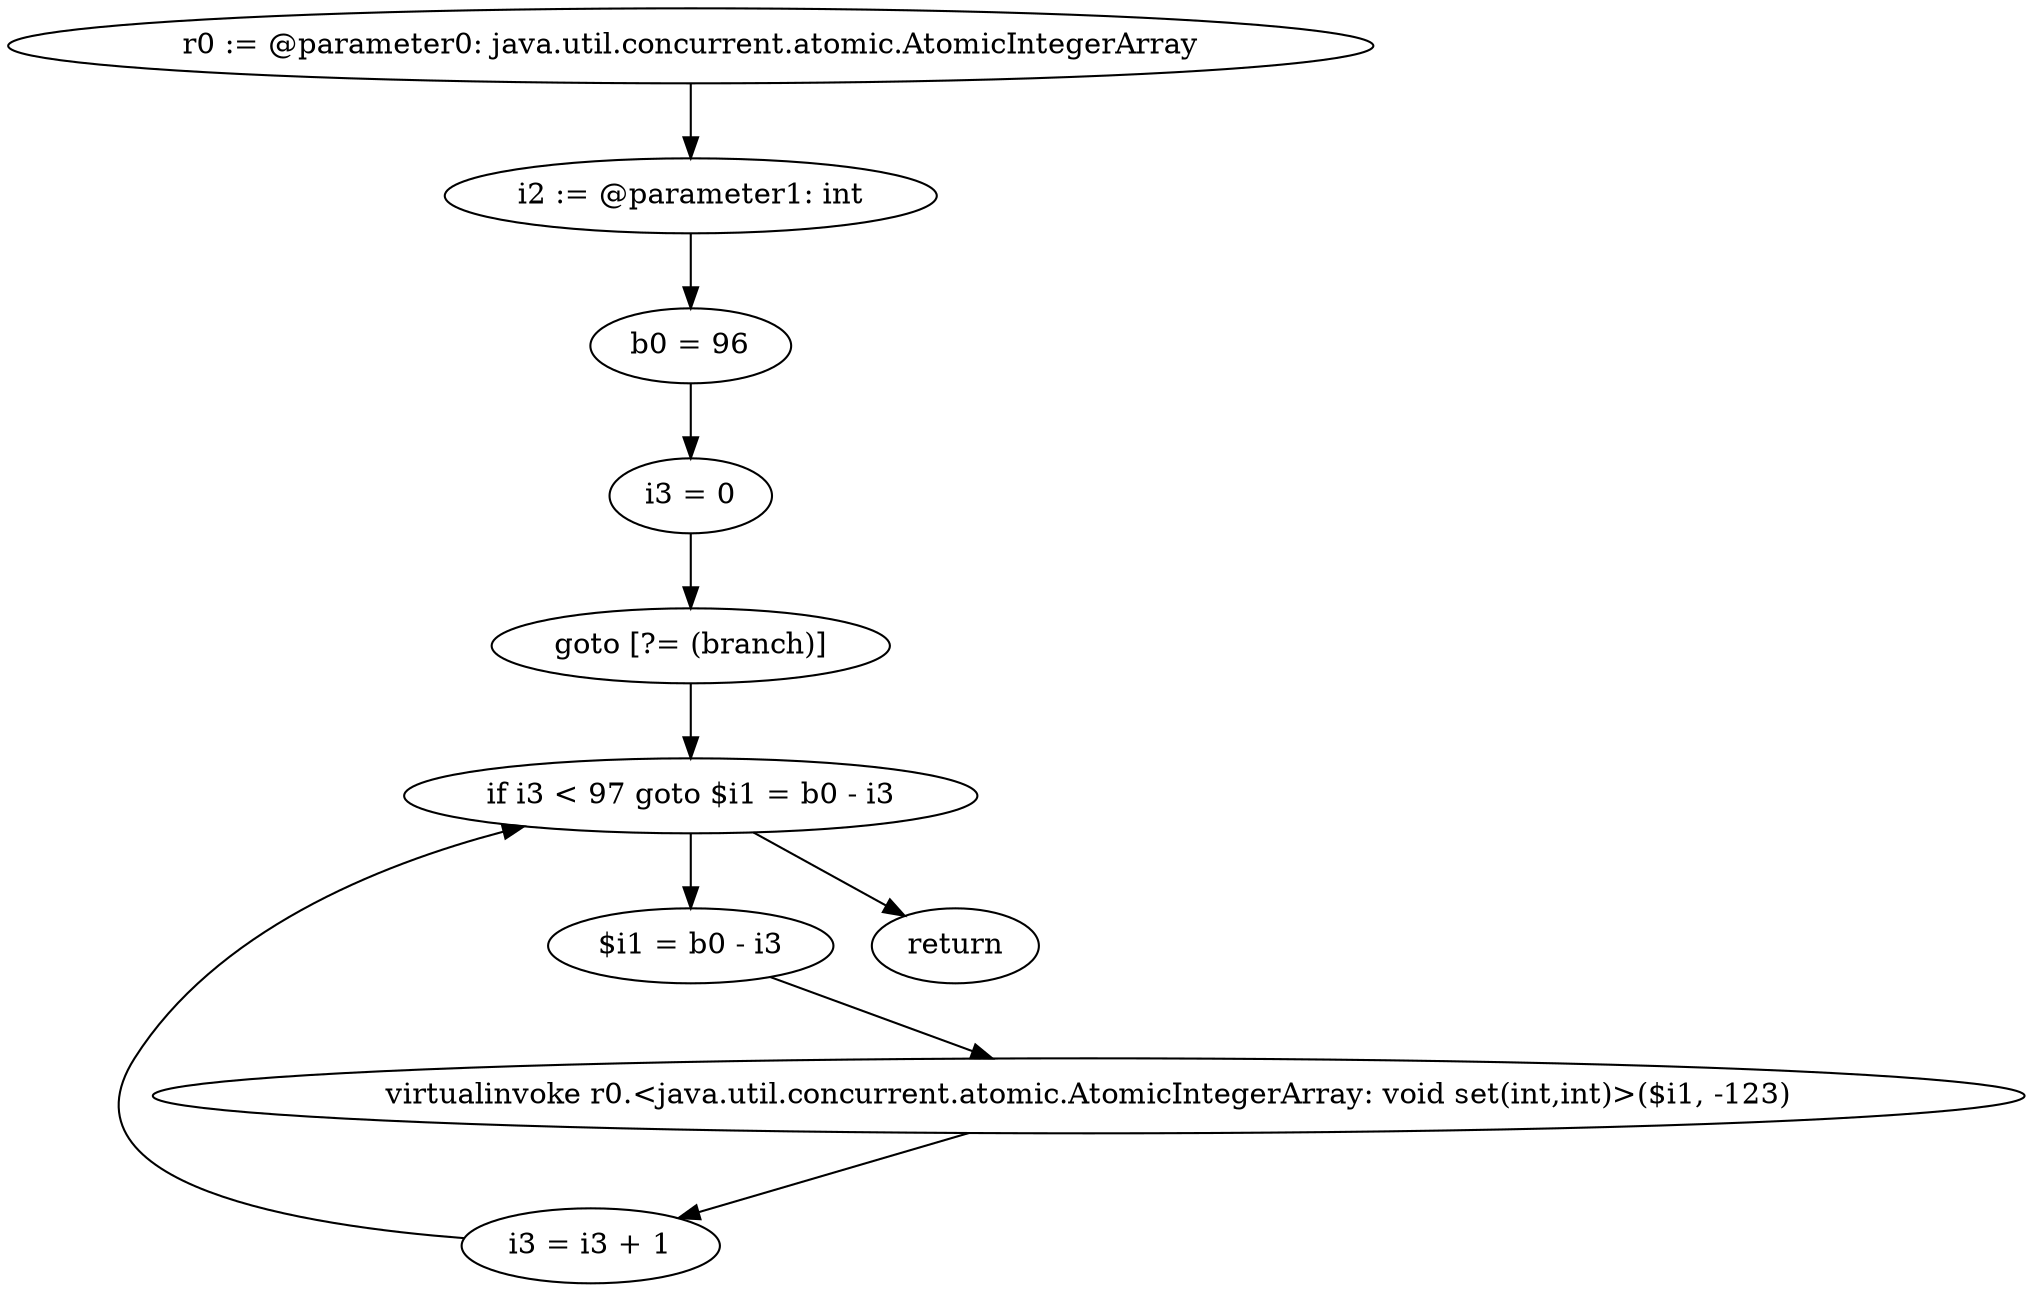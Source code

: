 digraph "unitGraph" {
    "r0 := @parameter0: java.util.concurrent.atomic.AtomicIntegerArray"
    "i2 := @parameter1: int"
    "b0 = 96"
    "i3 = 0"
    "goto [?= (branch)]"
    "$i1 = b0 - i3"
    "virtualinvoke r0.<java.util.concurrent.atomic.AtomicIntegerArray: void set(int,int)>($i1, -123)"
    "i3 = i3 + 1"
    "if i3 < 97 goto $i1 = b0 - i3"
    "return"
    "r0 := @parameter0: java.util.concurrent.atomic.AtomicIntegerArray"->"i2 := @parameter1: int";
    "i2 := @parameter1: int"->"b0 = 96";
    "b0 = 96"->"i3 = 0";
    "i3 = 0"->"goto [?= (branch)]";
    "goto [?= (branch)]"->"if i3 < 97 goto $i1 = b0 - i3";
    "$i1 = b0 - i3"->"virtualinvoke r0.<java.util.concurrent.atomic.AtomicIntegerArray: void set(int,int)>($i1, -123)";
    "virtualinvoke r0.<java.util.concurrent.atomic.AtomicIntegerArray: void set(int,int)>($i1, -123)"->"i3 = i3 + 1";
    "i3 = i3 + 1"->"if i3 < 97 goto $i1 = b0 - i3";
    "if i3 < 97 goto $i1 = b0 - i3"->"return";
    "if i3 < 97 goto $i1 = b0 - i3"->"$i1 = b0 - i3";
}
